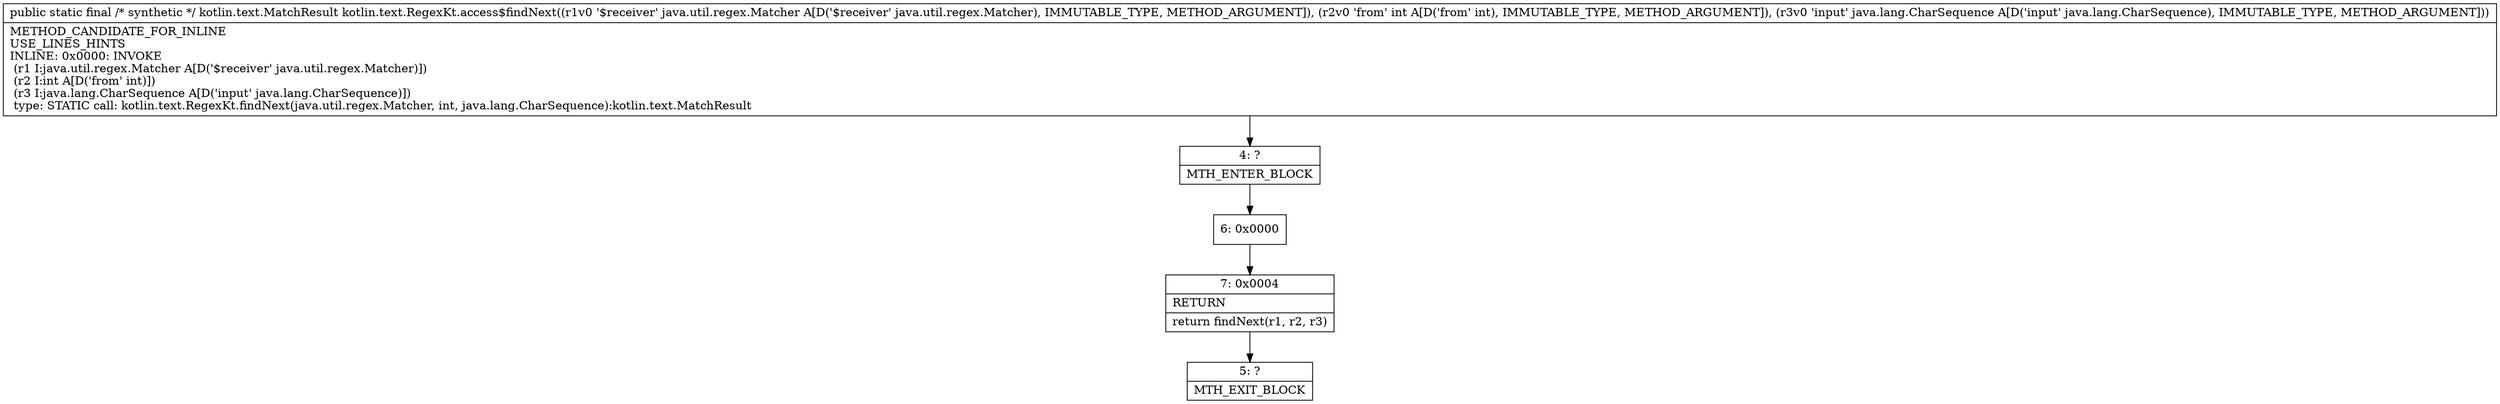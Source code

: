 digraph "CFG forkotlin.text.RegexKt.access$findNext(Ljava\/util\/regex\/Matcher;ILjava\/lang\/CharSequence;)Lkotlin\/text\/MatchResult;" {
Node_4 [shape=record,label="{4\:\ ?|MTH_ENTER_BLOCK\l}"];
Node_6 [shape=record,label="{6\:\ 0x0000}"];
Node_7 [shape=record,label="{7\:\ 0x0004|RETURN\l|return findNext(r1, r2, r3)\l}"];
Node_5 [shape=record,label="{5\:\ ?|MTH_EXIT_BLOCK\l}"];
MethodNode[shape=record,label="{public static final \/* synthetic *\/ kotlin.text.MatchResult kotlin.text.RegexKt.access$findNext((r1v0 '$receiver' java.util.regex.Matcher A[D('$receiver' java.util.regex.Matcher), IMMUTABLE_TYPE, METHOD_ARGUMENT]), (r2v0 'from' int A[D('from' int), IMMUTABLE_TYPE, METHOD_ARGUMENT]), (r3v0 'input' java.lang.CharSequence A[D('input' java.lang.CharSequence), IMMUTABLE_TYPE, METHOD_ARGUMENT]))  | METHOD_CANDIDATE_FOR_INLINE\lUSE_LINES_HINTS\lINLINE: 0x0000: INVOKE  \l  (r1 I:java.util.regex.Matcher A[D('$receiver' java.util.regex.Matcher)])\l  (r2 I:int A[D('from' int)])\l  (r3 I:java.lang.CharSequence A[D('input' java.lang.CharSequence)])\l type: STATIC call: kotlin.text.RegexKt.findNext(java.util.regex.Matcher, int, java.lang.CharSequence):kotlin.text.MatchResult\l}"];
MethodNode -> Node_4;Node_4 -> Node_6;
Node_6 -> Node_7;
Node_7 -> Node_5;
}

